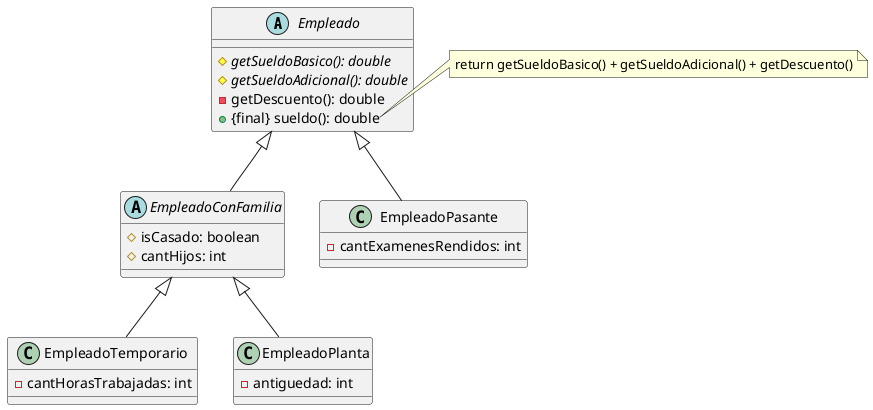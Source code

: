 @startuml
'https://plantuml.com/class-diagram

abstract class Empleado {
    #{abstract} getSueldoBasico(): double
    #{abstract} getSueldoAdicional(): double
    - getDescuento(): double
    +{final} sueldo(): double
}

note right of Empleado::sueldo
    return getSueldoBasico() + getSueldoAdicional() + getDescuento()
end note

abstract class EmpleadoConFamilia extends Empleado {
    #isCasado: boolean
    #cantHijos: int
}

class EmpleadoTemporario extends EmpleadoConFamilia {
    -cantHorasTrabajadas: int
}

class EmpleadoPasante extends Empleado {
    -cantExamenesRendidos: int
}

class EmpleadoPlanta extends EmpleadoConFamilia {
    -antiguedad: int
}

@enduml